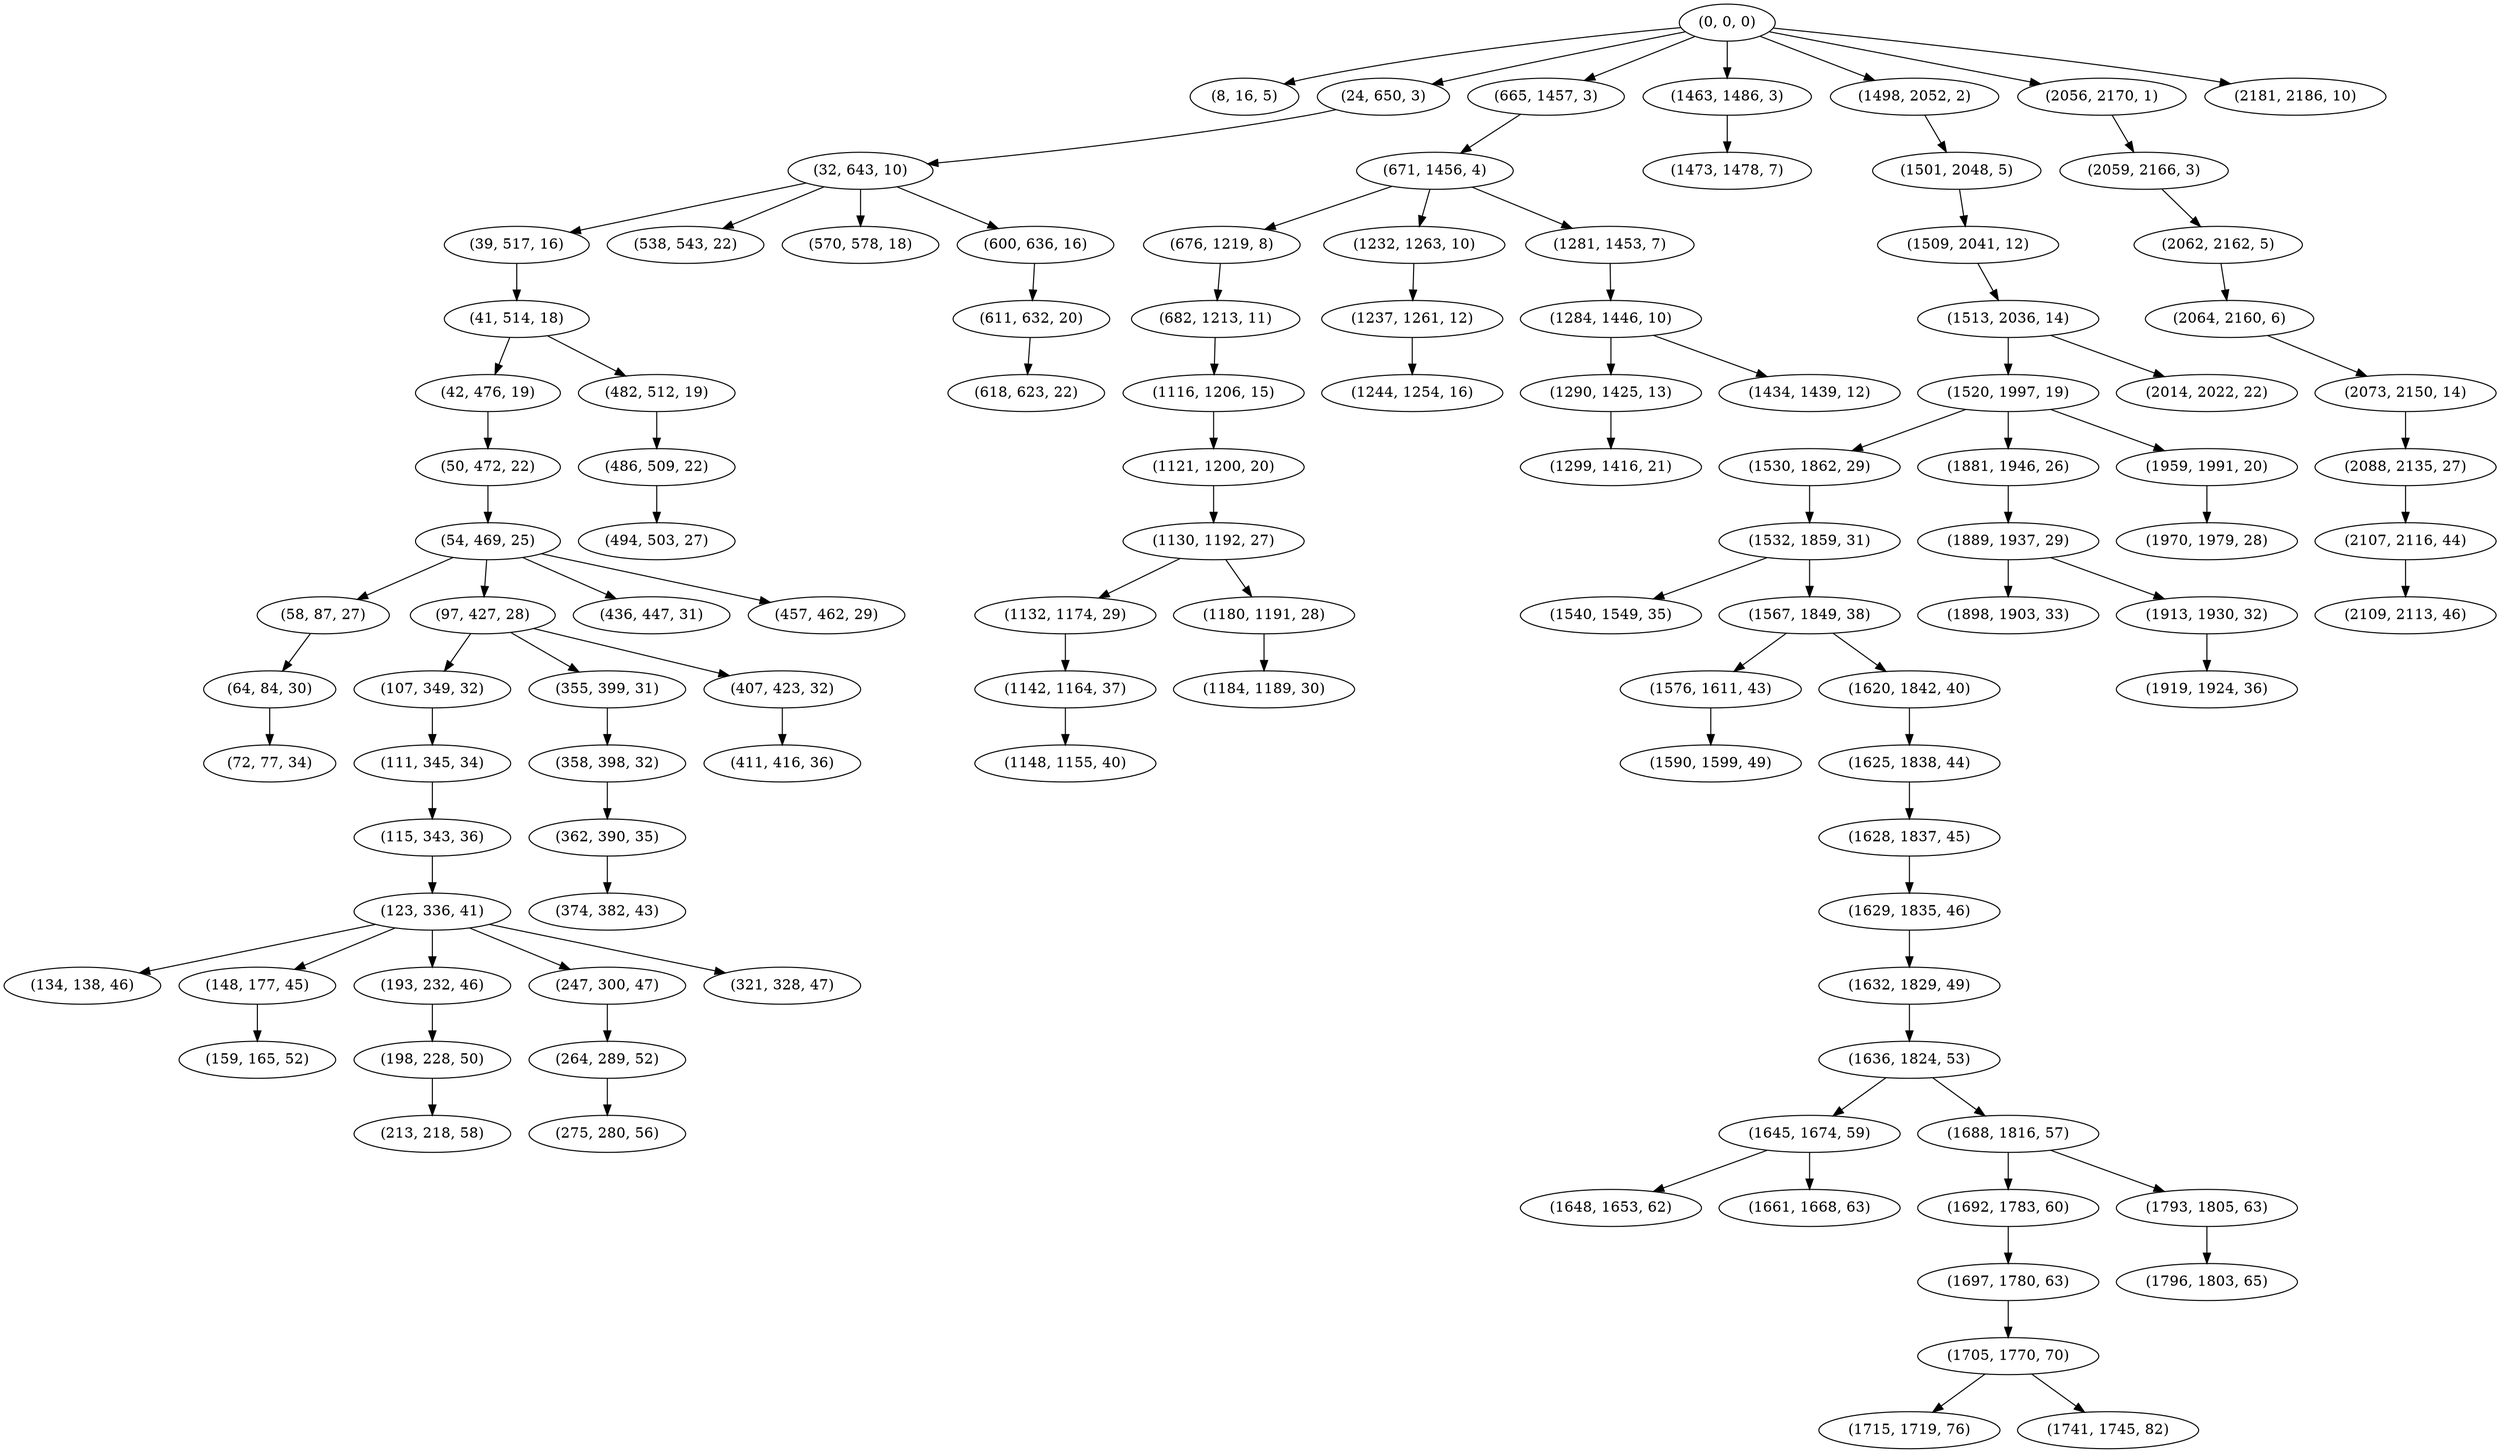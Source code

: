 digraph tree {
    "(0, 0, 0)";
    "(8, 16, 5)";
    "(24, 650, 3)";
    "(32, 643, 10)";
    "(39, 517, 16)";
    "(41, 514, 18)";
    "(42, 476, 19)";
    "(50, 472, 22)";
    "(54, 469, 25)";
    "(58, 87, 27)";
    "(64, 84, 30)";
    "(72, 77, 34)";
    "(97, 427, 28)";
    "(107, 349, 32)";
    "(111, 345, 34)";
    "(115, 343, 36)";
    "(123, 336, 41)";
    "(134, 138, 46)";
    "(148, 177, 45)";
    "(159, 165, 52)";
    "(193, 232, 46)";
    "(198, 228, 50)";
    "(213, 218, 58)";
    "(247, 300, 47)";
    "(264, 289, 52)";
    "(275, 280, 56)";
    "(321, 328, 47)";
    "(355, 399, 31)";
    "(358, 398, 32)";
    "(362, 390, 35)";
    "(374, 382, 43)";
    "(407, 423, 32)";
    "(411, 416, 36)";
    "(436, 447, 31)";
    "(457, 462, 29)";
    "(482, 512, 19)";
    "(486, 509, 22)";
    "(494, 503, 27)";
    "(538, 543, 22)";
    "(570, 578, 18)";
    "(600, 636, 16)";
    "(611, 632, 20)";
    "(618, 623, 22)";
    "(665, 1457, 3)";
    "(671, 1456, 4)";
    "(676, 1219, 8)";
    "(682, 1213, 11)";
    "(1116, 1206, 15)";
    "(1121, 1200, 20)";
    "(1130, 1192, 27)";
    "(1132, 1174, 29)";
    "(1142, 1164, 37)";
    "(1148, 1155, 40)";
    "(1180, 1191, 28)";
    "(1184, 1189, 30)";
    "(1232, 1263, 10)";
    "(1237, 1261, 12)";
    "(1244, 1254, 16)";
    "(1281, 1453, 7)";
    "(1284, 1446, 10)";
    "(1290, 1425, 13)";
    "(1299, 1416, 21)";
    "(1434, 1439, 12)";
    "(1463, 1486, 3)";
    "(1473, 1478, 7)";
    "(1498, 2052, 2)";
    "(1501, 2048, 5)";
    "(1509, 2041, 12)";
    "(1513, 2036, 14)";
    "(1520, 1997, 19)";
    "(1530, 1862, 29)";
    "(1532, 1859, 31)";
    "(1540, 1549, 35)";
    "(1567, 1849, 38)";
    "(1576, 1611, 43)";
    "(1590, 1599, 49)";
    "(1620, 1842, 40)";
    "(1625, 1838, 44)";
    "(1628, 1837, 45)";
    "(1629, 1835, 46)";
    "(1632, 1829, 49)";
    "(1636, 1824, 53)";
    "(1645, 1674, 59)";
    "(1648, 1653, 62)";
    "(1661, 1668, 63)";
    "(1688, 1816, 57)";
    "(1692, 1783, 60)";
    "(1697, 1780, 63)";
    "(1705, 1770, 70)";
    "(1715, 1719, 76)";
    "(1741, 1745, 82)";
    "(1793, 1805, 63)";
    "(1796, 1803, 65)";
    "(1881, 1946, 26)";
    "(1889, 1937, 29)";
    "(1898, 1903, 33)";
    "(1913, 1930, 32)";
    "(1919, 1924, 36)";
    "(1959, 1991, 20)";
    "(1970, 1979, 28)";
    "(2014, 2022, 22)";
    "(2056, 2170, 1)";
    "(2059, 2166, 3)";
    "(2062, 2162, 5)";
    "(2064, 2160, 6)";
    "(2073, 2150, 14)";
    "(2088, 2135, 27)";
    "(2107, 2116, 44)";
    "(2109, 2113, 46)";
    "(2181, 2186, 10)";
    "(0, 0, 0)" -> "(8, 16, 5)";
    "(0, 0, 0)" -> "(24, 650, 3)";
    "(0, 0, 0)" -> "(665, 1457, 3)";
    "(0, 0, 0)" -> "(1463, 1486, 3)";
    "(0, 0, 0)" -> "(1498, 2052, 2)";
    "(0, 0, 0)" -> "(2056, 2170, 1)";
    "(0, 0, 0)" -> "(2181, 2186, 10)";
    "(24, 650, 3)" -> "(32, 643, 10)";
    "(32, 643, 10)" -> "(39, 517, 16)";
    "(32, 643, 10)" -> "(538, 543, 22)";
    "(32, 643, 10)" -> "(570, 578, 18)";
    "(32, 643, 10)" -> "(600, 636, 16)";
    "(39, 517, 16)" -> "(41, 514, 18)";
    "(41, 514, 18)" -> "(42, 476, 19)";
    "(41, 514, 18)" -> "(482, 512, 19)";
    "(42, 476, 19)" -> "(50, 472, 22)";
    "(50, 472, 22)" -> "(54, 469, 25)";
    "(54, 469, 25)" -> "(58, 87, 27)";
    "(54, 469, 25)" -> "(97, 427, 28)";
    "(54, 469, 25)" -> "(436, 447, 31)";
    "(54, 469, 25)" -> "(457, 462, 29)";
    "(58, 87, 27)" -> "(64, 84, 30)";
    "(64, 84, 30)" -> "(72, 77, 34)";
    "(97, 427, 28)" -> "(107, 349, 32)";
    "(97, 427, 28)" -> "(355, 399, 31)";
    "(97, 427, 28)" -> "(407, 423, 32)";
    "(107, 349, 32)" -> "(111, 345, 34)";
    "(111, 345, 34)" -> "(115, 343, 36)";
    "(115, 343, 36)" -> "(123, 336, 41)";
    "(123, 336, 41)" -> "(134, 138, 46)";
    "(123, 336, 41)" -> "(148, 177, 45)";
    "(123, 336, 41)" -> "(193, 232, 46)";
    "(123, 336, 41)" -> "(247, 300, 47)";
    "(123, 336, 41)" -> "(321, 328, 47)";
    "(148, 177, 45)" -> "(159, 165, 52)";
    "(193, 232, 46)" -> "(198, 228, 50)";
    "(198, 228, 50)" -> "(213, 218, 58)";
    "(247, 300, 47)" -> "(264, 289, 52)";
    "(264, 289, 52)" -> "(275, 280, 56)";
    "(355, 399, 31)" -> "(358, 398, 32)";
    "(358, 398, 32)" -> "(362, 390, 35)";
    "(362, 390, 35)" -> "(374, 382, 43)";
    "(407, 423, 32)" -> "(411, 416, 36)";
    "(482, 512, 19)" -> "(486, 509, 22)";
    "(486, 509, 22)" -> "(494, 503, 27)";
    "(600, 636, 16)" -> "(611, 632, 20)";
    "(611, 632, 20)" -> "(618, 623, 22)";
    "(665, 1457, 3)" -> "(671, 1456, 4)";
    "(671, 1456, 4)" -> "(676, 1219, 8)";
    "(671, 1456, 4)" -> "(1232, 1263, 10)";
    "(671, 1456, 4)" -> "(1281, 1453, 7)";
    "(676, 1219, 8)" -> "(682, 1213, 11)";
    "(682, 1213, 11)" -> "(1116, 1206, 15)";
    "(1116, 1206, 15)" -> "(1121, 1200, 20)";
    "(1121, 1200, 20)" -> "(1130, 1192, 27)";
    "(1130, 1192, 27)" -> "(1132, 1174, 29)";
    "(1130, 1192, 27)" -> "(1180, 1191, 28)";
    "(1132, 1174, 29)" -> "(1142, 1164, 37)";
    "(1142, 1164, 37)" -> "(1148, 1155, 40)";
    "(1180, 1191, 28)" -> "(1184, 1189, 30)";
    "(1232, 1263, 10)" -> "(1237, 1261, 12)";
    "(1237, 1261, 12)" -> "(1244, 1254, 16)";
    "(1281, 1453, 7)" -> "(1284, 1446, 10)";
    "(1284, 1446, 10)" -> "(1290, 1425, 13)";
    "(1284, 1446, 10)" -> "(1434, 1439, 12)";
    "(1290, 1425, 13)" -> "(1299, 1416, 21)";
    "(1463, 1486, 3)" -> "(1473, 1478, 7)";
    "(1498, 2052, 2)" -> "(1501, 2048, 5)";
    "(1501, 2048, 5)" -> "(1509, 2041, 12)";
    "(1509, 2041, 12)" -> "(1513, 2036, 14)";
    "(1513, 2036, 14)" -> "(1520, 1997, 19)";
    "(1513, 2036, 14)" -> "(2014, 2022, 22)";
    "(1520, 1997, 19)" -> "(1530, 1862, 29)";
    "(1520, 1997, 19)" -> "(1881, 1946, 26)";
    "(1520, 1997, 19)" -> "(1959, 1991, 20)";
    "(1530, 1862, 29)" -> "(1532, 1859, 31)";
    "(1532, 1859, 31)" -> "(1540, 1549, 35)";
    "(1532, 1859, 31)" -> "(1567, 1849, 38)";
    "(1567, 1849, 38)" -> "(1576, 1611, 43)";
    "(1567, 1849, 38)" -> "(1620, 1842, 40)";
    "(1576, 1611, 43)" -> "(1590, 1599, 49)";
    "(1620, 1842, 40)" -> "(1625, 1838, 44)";
    "(1625, 1838, 44)" -> "(1628, 1837, 45)";
    "(1628, 1837, 45)" -> "(1629, 1835, 46)";
    "(1629, 1835, 46)" -> "(1632, 1829, 49)";
    "(1632, 1829, 49)" -> "(1636, 1824, 53)";
    "(1636, 1824, 53)" -> "(1645, 1674, 59)";
    "(1636, 1824, 53)" -> "(1688, 1816, 57)";
    "(1645, 1674, 59)" -> "(1648, 1653, 62)";
    "(1645, 1674, 59)" -> "(1661, 1668, 63)";
    "(1688, 1816, 57)" -> "(1692, 1783, 60)";
    "(1688, 1816, 57)" -> "(1793, 1805, 63)";
    "(1692, 1783, 60)" -> "(1697, 1780, 63)";
    "(1697, 1780, 63)" -> "(1705, 1770, 70)";
    "(1705, 1770, 70)" -> "(1715, 1719, 76)";
    "(1705, 1770, 70)" -> "(1741, 1745, 82)";
    "(1793, 1805, 63)" -> "(1796, 1803, 65)";
    "(1881, 1946, 26)" -> "(1889, 1937, 29)";
    "(1889, 1937, 29)" -> "(1898, 1903, 33)";
    "(1889, 1937, 29)" -> "(1913, 1930, 32)";
    "(1913, 1930, 32)" -> "(1919, 1924, 36)";
    "(1959, 1991, 20)" -> "(1970, 1979, 28)";
    "(2056, 2170, 1)" -> "(2059, 2166, 3)";
    "(2059, 2166, 3)" -> "(2062, 2162, 5)";
    "(2062, 2162, 5)" -> "(2064, 2160, 6)";
    "(2064, 2160, 6)" -> "(2073, 2150, 14)";
    "(2073, 2150, 14)" -> "(2088, 2135, 27)";
    "(2088, 2135, 27)" -> "(2107, 2116, 44)";
    "(2107, 2116, 44)" -> "(2109, 2113, 46)";
}
